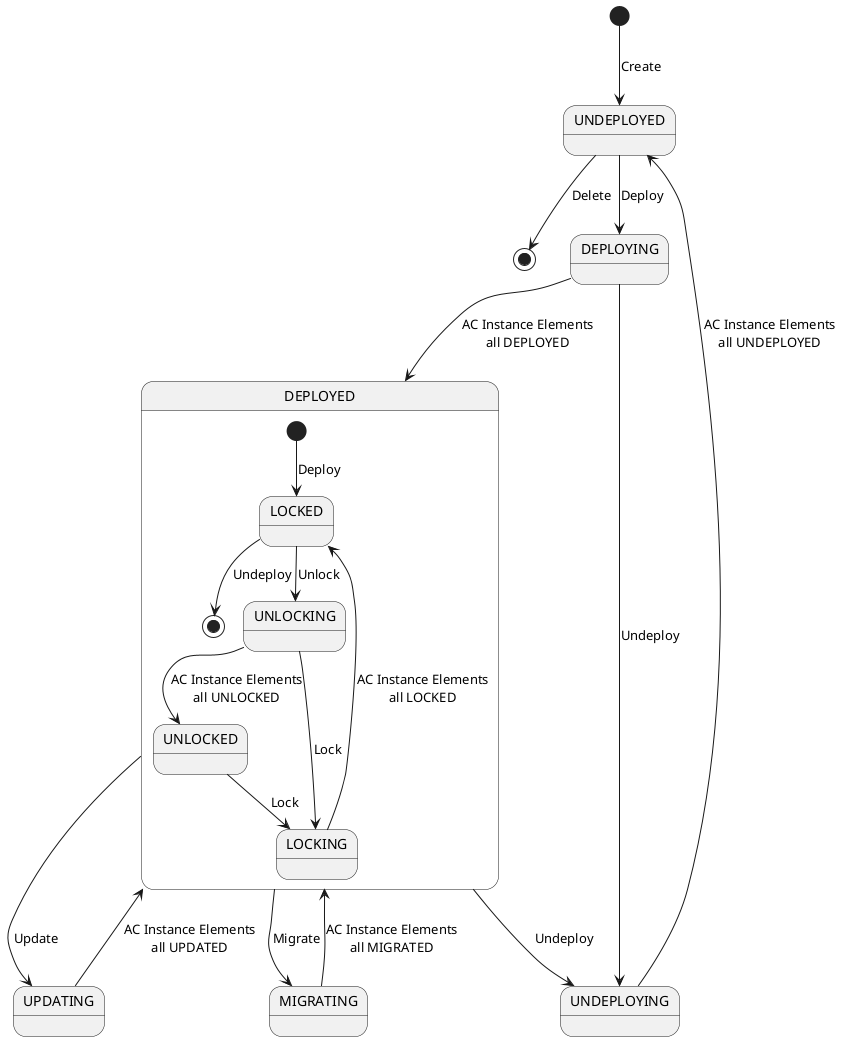 @startuml

[*] --> UNDEPLOYED: Create
UNDEPLOYED --> [*]: Delete
UNDEPLOYED --> DEPLOYING: Deploy
DEPLOYING --> DEPLOYED: AC Instance Elements\nall DEPLOYED
DEPLOYING --> UNDEPLOYING: Undeploy
DEPLOYED --> UNDEPLOYING: Undeploy
DEPLOYED --> UPDATING: Update
DEPLOYED --> MIGRATING: Migrate
UPDATING --> DEPLOYED: AC Instance Elements\nall UPDATED
MIGRATING --> DEPLOYED: AC Instance Elements\nall MIGRATED
UNDEPLOYING --> UNDEPLOYED: AC Instance Elements\nall UNDEPLOYED

state DEPLOYED {
 [*] --> LOCKED: Deploy
 LOCKED --> [*]: Undeploy
 LOCKED --> UNLOCKING: Unlock
 UNLOCKING --> UNLOCKED: AC Instance Elements\nall UNLOCKED
 UNLOCKED --> LOCKING: Lock
 UNLOCKING --> LOCKING: Lock
 LOCKING --> LOCKED: AC Instance Elements\nall LOCKED
}

@enduml
